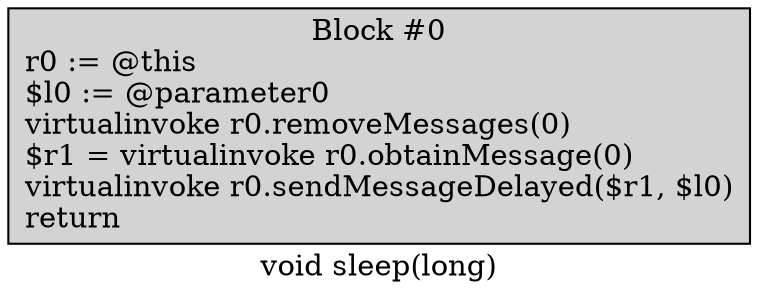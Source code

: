 digraph "void sleep(long)" {
    label = "void sleep(long)";
    node [shape = box];
    "0" [style = filled,fillcolor = lightgray,label = "Block #0\nr0 := @this\l$l0 := @parameter0\lvirtualinvoke r0.removeMessages(0)\l$r1 = virtualinvoke r0.obtainMessage(0)\lvirtualinvoke r0.sendMessageDelayed($r1, $l0)\lreturn\l",];
}
